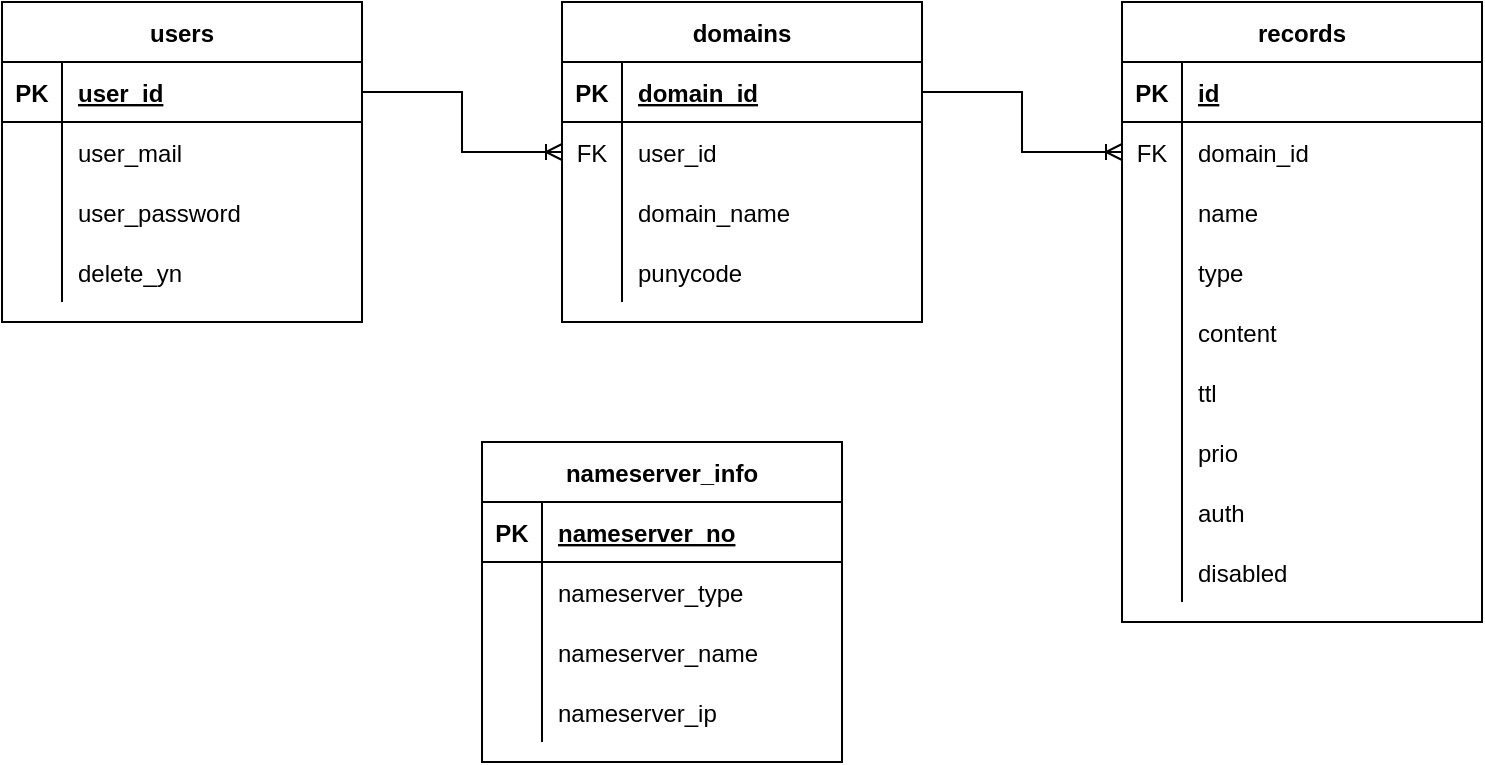 <mxfile version="13.4.2" type="device"><diagram id="LZequXdXT3TugLYsQJGm" name="Page-1"><mxGraphModel dx="1422" dy="793" grid="1" gridSize="10" guides="1" tooltips="1" connect="1" arrows="1" fold="1" page="1" pageScale="1" pageWidth="827" pageHeight="1169" math="0" shadow="0"><root><mxCell id="0"/><mxCell id="1" parent="0"/><mxCell id="EmsBCcDXMR5MSdsfA1tn-17" value="users" style="shape=table;startSize=30;container=1;collapsible=1;childLayout=tableLayout;fixedRows=1;rowLines=0;fontStyle=1;align=center;resizeLast=1;" vertex="1" parent="1"><mxGeometry x="40" y="40" width="180" height="160" as="geometry"/></mxCell><mxCell id="EmsBCcDXMR5MSdsfA1tn-18" value="" style="shape=partialRectangle;collapsible=0;dropTarget=0;pointerEvents=0;fillColor=none;top=0;left=0;bottom=1;right=0;points=[[0,0.5],[1,0.5]];portConstraint=eastwest;" vertex="1" parent="EmsBCcDXMR5MSdsfA1tn-17"><mxGeometry y="30" width="180" height="30" as="geometry"/></mxCell><mxCell id="EmsBCcDXMR5MSdsfA1tn-19" value="PK" style="shape=partialRectangle;connectable=0;fillColor=none;top=0;left=0;bottom=0;right=0;fontStyle=1;overflow=hidden;" vertex="1" parent="EmsBCcDXMR5MSdsfA1tn-18"><mxGeometry width="30" height="30" as="geometry"/></mxCell><mxCell id="EmsBCcDXMR5MSdsfA1tn-20" value="user_id" style="shape=partialRectangle;connectable=0;fillColor=none;top=0;left=0;bottom=0;right=0;align=left;spacingLeft=6;fontStyle=5;overflow=hidden;" vertex="1" parent="EmsBCcDXMR5MSdsfA1tn-18"><mxGeometry x="30" width="150" height="30" as="geometry"/></mxCell><mxCell id="EmsBCcDXMR5MSdsfA1tn-21" value="" style="shape=partialRectangle;collapsible=0;dropTarget=0;pointerEvents=0;fillColor=none;top=0;left=0;bottom=0;right=0;points=[[0,0.5],[1,0.5]];portConstraint=eastwest;" vertex="1" parent="EmsBCcDXMR5MSdsfA1tn-17"><mxGeometry y="60" width="180" height="30" as="geometry"/></mxCell><mxCell id="EmsBCcDXMR5MSdsfA1tn-22" value="" style="shape=partialRectangle;connectable=0;fillColor=none;top=0;left=0;bottom=0;right=0;editable=1;overflow=hidden;" vertex="1" parent="EmsBCcDXMR5MSdsfA1tn-21"><mxGeometry width="30" height="30" as="geometry"/></mxCell><mxCell id="EmsBCcDXMR5MSdsfA1tn-23" value="user_mail" style="shape=partialRectangle;connectable=0;fillColor=none;top=0;left=0;bottom=0;right=0;align=left;spacingLeft=6;overflow=hidden;" vertex="1" parent="EmsBCcDXMR5MSdsfA1tn-21"><mxGeometry x="30" width="150" height="30" as="geometry"/></mxCell><mxCell id="EmsBCcDXMR5MSdsfA1tn-24" value="" style="shape=partialRectangle;collapsible=0;dropTarget=0;pointerEvents=0;fillColor=none;top=0;left=0;bottom=0;right=0;points=[[0,0.5],[1,0.5]];portConstraint=eastwest;" vertex="1" parent="EmsBCcDXMR5MSdsfA1tn-17"><mxGeometry y="90" width="180" height="30" as="geometry"/></mxCell><mxCell id="EmsBCcDXMR5MSdsfA1tn-25" value="" style="shape=partialRectangle;connectable=0;fillColor=none;top=0;left=0;bottom=0;right=0;editable=1;overflow=hidden;" vertex="1" parent="EmsBCcDXMR5MSdsfA1tn-24"><mxGeometry width="30" height="30" as="geometry"/></mxCell><mxCell id="EmsBCcDXMR5MSdsfA1tn-26" value="user_password" style="shape=partialRectangle;connectable=0;fillColor=none;top=0;left=0;bottom=0;right=0;align=left;spacingLeft=6;overflow=hidden;" vertex="1" parent="EmsBCcDXMR5MSdsfA1tn-24"><mxGeometry x="30" width="150" height="30" as="geometry"/></mxCell><mxCell id="EmsBCcDXMR5MSdsfA1tn-27" value="" style="shape=partialRectangle;collapsible=0;dropTarget=0;pointerEvents=0;fillColor=none;top=0;left=0;bottom=0;right=0;points=[[0,0.5],[1,0.5]];portConstraint=eastwest;" vertex="1" parent="EmsBCcDXMR5MSdsfA1tn-17"><mxGeometry y="120" width="180" height="30" as="geometry"/></mxCell><mxCell id="EmsBCcDXMR5MSdsfA1tn-28" value="" style="shape=partialRectangle;connectable=0;fillColor=none;top=0;left=0;bottom=0;right=0;editable=1;overflow=hidden;" vertex="1" parent="EmsBCcDXMR5MSdsfA1tn-27"><mxGeometry width="30" height="30" as="geometry"/></mxCell><mxCell id="EmsBCcDXMR5MSdsfA1tn-29" value="delete_yn" style="shape=partialRectangle;connectable=0;fillColor=none;top=0;left=0;bottom=0;right=0;align=left;spacingLeft=6;overflow=hidden;" vertex="1" parent="EmsBCcDXMR5MSdsfA1tn-27"><mxGeometry x="30" width="150" height="30" as="geometry"/></mxCell><mxCell id="EmsBCcDXMR5MSdsfA1tn-122" value="" style="edgeStyle=elbowEdgeStyle;fontSize=12;html=1;endArrow=ERoneToMany;rounded=0;elbow=vertical;entryX=0;entryY=0.5;entryDx=0;entryDy=0;exitX=1;exitY=0.5;exitDx=0;exitDy=0;" edge="1" parent="1" source="EmsBCcDXMR5MSdsfA1tn-18" target="EmsBCcDXMR5MSdsfA1tn-5"><mxGeometry width="100" height="100" relative="1" as="geometry"><mxPoint x="140" y="390" as="sourcePoint"/><mxPoint x="240" y="290" as="targetPoint"/></mxGeometry></mxCell><mxCell id="EmsBCcDXMR5MSdsfA1tn-123" value="" style="edgeStyle=elbowEdgeStyle;fontSize=12;html=1;endArrow=ERoneToMany;rounded=0;elbow=vertical;entryX=0;entryY=0.5;entryDx=0;entryDy=0;exitX=1;exitY=0.5;exitDx=0;exitDy=0;" edge="1" parent="1" source="EmsBCcDXMR5MSdsfA1tn-2" target="EmsBCcDXMR5MSdsfA1tn-34"><mxGeometry width="100" height="100" relative="1" as="geometry"><mxPoint x="510" y="80" as="sourcePoint"/><mxPoint x="600" y="110" as="targetPoint"/><Array as="points"/></mxGeometry></mxCell><mxCell id="EmsBCcDXMR5MSdsfA1tn-1" value="domains" style="shape=table;startSize=30;container=1;collapsible=1;childLayout=tableLayout;fixedRows=1;rowLines=0;fontStyle=1;align=center;resizeLast=1;" vertex="1" parent="1"><mxGeometry x="320" y="40" width="180" height="160" as="geometry"/></mxCell><mxCell id="EmsBCcDXMR5MSdsfA1tn-2" value="" style="shape=partialRectangle;collapsible=0;dropTarget=0;pointerEvents=0;fillColor=none;top=0;left=0;bottom=1;right=0;points=[[0,0.5],[1,0.5]];portConstraint=eastwest;" vertex="1" parent="EmsBCcDXMR5MSdsfA1tn-1"><mxGeometry y="30" width="180" height="30" as="geometry"/></mxCell><mxCell id="EmsBCcDXMR5MSdsfA1tn-3" value="PK" style="shape=partialRectangle;connectable=0;fillColor=none;top=0;left=0;bottom=0;right=0;fontStyle=1;overflow=hidden;" vertex="1" parent="EmsBCcDXMR5MSdsfA1tn-2"><mxGeometry width="30" height="30" as="geometry"/></mxCell><mxCell id="EmsBCcDXMR5MSdsfA1tn-4" value="domain_id" style="shape=partialRectangle;connectable=0;fillColor=none;top=0;left=0;bottom=0;right=0;align=left;spacingLeft=6;fontStyle=5;overflow=hidden;" vertex="1" parent="EmsBCcDXMR5MSdsfA1tn-2"><mxGeometry x="30" width="150" height="30" as="geometry"/></mxCell><mxCell id="EmsBCcDXMR5MSdsfA1tn-5" value="" style="shape=partialRectangle;collapsible=0;dropTarget=0;pointerEvents=0;fillColor=none;top=0;left=0;bottom=0;right=0;points=[[0,0.5],[1,0.5]];portConstraint=eastwest;" vertex="1" parent="EmsBCcDXMR5MSdsfA1tn-1"><mxGeometry y="60" width="180" height="30" as="geometry"/></mxCell><mxCell id="EmsBCcDXMR5MSdsfA1tn-6" value="FK" style="shape=partialRectangle;connectable=0;fillColor=none;top=0;left=0;bottom=0;right=0;editable=1;overflow=hidden;" vertex="1" parent="EmsBCcDXMR5MSdsfA1tn-5"><mxGeometry width="30" height="30" as="geometry"/></mxCell><mxCell id="EmsBCcDXMR5MSdsfA1tn-7" value="user_id" style="shape=partialRectangle;connectable=0;fillColor=none;top=0;left=0;bottom=0;right=0;align=left;spacingLeft=6;overflow=hidden;" vertex="1" parent="EmsBCcDXMR5MSdsfA1tn-5"><mxGeometry x="30" width="150" height="30" as="geometry"/></mxCell><mxCell id="EmsBCcDXMR5MSdsfA1tn-8" value="" style="shape=partialRectangle;collapsible=0;dropTarget=0;pointerEvents=0;fillColor=none;top=0;left=0;bottom=0;right=0;points=[[0,0.5],[1,0.5]];portConstraint=eastwest;" vertex="1" parent="EmsBCcDXMR5MSdsfA1tn-1"><mxGeometry y="90" width="180" height="30" as="geometry"/></mxCell><mxCell id="EmsBCcDXMR5MSdsfA1tn-9" value="" style="shape=partialRectangle;connectable=0;fillColor=none;top=0;left=0;bottom=0;right=0;editable=1;overflow=hidden;" vertex="1" parent="EmsBCcDXMR5MSdsfA1tn-8"><mxGeometry width="30" height="30" as="geometry"/></mxCell><mxCell id="EmsBCcDXMR5MSdsfA1tn-10" value="domain_name" style="shape=partialRectangle;connectable=0;fillColor=none;top=0;left=0;bottom=0;right=0;align=left;spacingLeft=6;overflow=hidden;" vertex="1" parent="EmsBCcDXMR5MSdsfA1tn-8"><mxGeometry x="30" width="150" height="30" as="geometry"/></mxCell><mxCell id="EmsBCcDXMR5MSdsfA1tn-11" value="" style="shape=partialRectangle;collapsible=0;dropTarget=0;pointerEvents=0;fillColor=none;top=0;left=0;bottom=0;right=0;points=[[0,0.5],[1,0.5]];portConstraint=eastwest;" vertex="1" parent="EmsBCcDXMR5MSdsfA1tn-1"><mxGeometry y="120" width="180" height="30" as="geometry"/></mxCell><mxCell id="EmsBCcDXMR5MSdsfA1tn-12" value="" style="shape=partialRectangle;connectable=0;fillColor=none;top=0;left=0;bottom=0;right=0;editable=1;overflow=hidden;" vertex="1" parent="EmsBCcDXMR5MSdsfA1tn-11"><mxGeometry width="30" height="30" as="geometry"/></mxCell><mxCell id="EmsBCcDXMR5MSdsfA1tn-13" value="punycode" style="shape=partialRectangle;connectable=0;fillColor=none;top=0;left=0;bottom=0;right=0;align=left;spacingLeft=6;overflow=hidden;" vertex="1" parent="EmsBCcDXMR5MSdsfA1tn-11"><mxGeometry x="30" width="150" height="30" as="geometry"/></mxCell><mxCell id="EmsBCcDXMR5MSdsfA1tn-30" value="records" style="shape=table;startSize=30;container=1;collapsible=1;childLayout=tableLayout;fixedRows=1;rowLines=0;fontStyle=1;align=center;resizeLast=1;" vertex="1" parent="1"><mxGeometry x="600" y="40" width="180" height="310" as="geometry"/></mxCell><mxCell id="EmsBCcDXMR5MSdsfA1tn-31" value="" style="shape=partialRectangle;collapsible=0;dropTarget=0;pointerEvents=0;fillColor=none;top=0;left=0;bottom=1;right=0;points=[[0,0.5],[1,0.5]];portConstraint=eastwest;" vertex="1" parent="EmsBCcDXMR5MSdsfA1tn-30"><mxGeometry y="30" width="180" height="30" as="geometry"/></mxCell><mxCell id="EmsBCcDXMR5MSdsfA1tn-32" value="PK" style="shape=partialRectangle;connectable=0;fillColor=none;top=0;left=0;bottom=0;right=0;fontStyle=1;overflow=hidden;" vertex="1" parent="EmsBCcDXMR5MSdsfA1tn-31"><mxGeometry width="30" height="30" as="geometry"/></mxCell><mxCell id="EmsBCcDXMR5MSdsfA1tn-33" value="id" style="shape=partialRectangle;connectable=0;fillColor=none;top=0;left=0;bottom=0;right=0;align=left;spacingLeft=6;fontStyle=5;overflow=hidden;" vertex="1" parent="EmsBCcDXMR5MSdsfA1tn-31"><mxGeometry x="30" width="150" height="30" as="geometry"/></mxCell><mxCell id="EmsBCcDXMR5MSdsfA1tn-34" value="" style="shape=partialRectangle;collapsible=0;dropTarget=0;pointerEvents=0;fillColor=none;top=0;left=0;bottom=0;right=0;points=[[0,0.5],[1,0.5]];portConstraint=eastwest;" vertex="1" parent="EmsBCcDXMR5MSdsfA1tn-30"><mxGeometry y="60" width="180" height="30" as="geometry"/></mxCell><mxCell id="EmsBCcDXMR5MSdsfA1tn-35" value="FK" style="shape=partialRectangle;connectable=0;fillColor=none;top=0;left=0;bottom=0;right=0;editable=1;overflow=hidden;" vertex="1" parent="EmsBCcDXMR5MSdsfA1tn-34"><mxGeometry width="30" height="30" as="geometry"/></mxCell><mxCell id="EmsBCcDXMR5MSdsfA1tn-36" value="domain_id" style="shape=partialRectangle;connectable=0;fillColor=none;top=0;left=0;bottom=0;right=0;align=left;spacingLeft=6;overflow=hidden;" vertex="1" parent="EmsBCcDXMR5MSdsfA1tn-34"><mxGeometry x="30" width="150" height="30" as="geometry"/></mxCell><mxCell id="EmsBCcDXMR5MSdsfA1tn-37" value="" style="shape=partialRectangle;collapsible=0;dropTarget=0;pointerEvents=0;fillColor=none;top=0;left=0;bottom=0;right=0;points=[[0,0.5],[1,0.5]];portConstraint=eastwest;" vertex="1" parent="EmsBCcDXMR5MSdsfA1tn-30"><mxGeometry y="90" width="180" height="30" as="geometry"/></mxCell><mxCell id="EmsBCcDXMR5MSdsfA1tn-38" value="" style="shape=partialRectangle;connectable=0;fillColor=none;top=0;left=0;bottom=0;right=0;editable=1;overflow=hidden;" vertex="1" parent="EmsBCcDXMR5MSdsfA1tn-37"><mxGeometry width="30" height="30" as="geometry"/></mxCell><mxCell id="EmsBCcDXMR5MSdsfA1tn-39" value="name" style="shape=partialRectangle;connectable=0;fillColor=none;top=0;left=0;bottom=0;right=0;align=left;spacingLeft=6;overflow=hidden;" vertex="1" parent="EmsBCcDXMR5MSdsfA1tn-37"><mxGeometry x="30" width="150" height="30" as="geometry"/></mxCell><mxCell id="EmsBCcDXMR5MSdsfA1tn-40" value="" style="shape=partialRectangle;collapsible=0;dropTarget=0;pointerEvents=0;fillColor=none;top=0;left=0;bottom=0;right=0;points=[[0,0.5],[1,0.5]];portConstraint=eastwest;" vertex="1" parent="EmsBCcDXMR5MSdsfA1tn-30"><mxGeometry y="120" width="180" height="30" as="geometry"/></mxCell><mxCell id="EmsBCcDXMR5MSdsfA1tn-41" value="" style="shape=partialRectangle;connectable=0;fillColor=none;top=0;left=0;bottom=0;right=0;editable=1;overflow=hidden;" vertex="1" parent="EmsBCcDXMR5MSdsfA1tn-40"><mxGeometry width="30" height="30" as="geometry"/></mxCell><mxCell id="EmsBCcDXMR5MSdsfA1tn-42" value="type" style="shape=partialRectangle;connectable=0;fillColor=none;top=0;left=0;bottom=0;right=0;align=left;spacingLeft=6;overflow=hidden;" vertex="1" parent="EmsBCcDXMR5MSdsfA1tn-40"><mxGeometry x="30" width="150" height="30" as="geometry"/></mxCell><mxCell id="EmsBCcDXMR5MSdsfA1tn-43" value="" style="shape=partialRectangle;collapsible=0;dropTarget=0;pointerEvents=0;fillColor=none;top=0;left=0;bottom=0;right=0;points=[[0,0.5],[1,0.5]];portConstraint=eastwest;" vertex="1" parent="EmsBCcDXMR5MSdsfA1tn-30"><mxGeometry y="150" width="180" height="30" as="geometry"/></mxCell><mxCell id="EmsBCcDXMR5MSdsfA1tn-44" value="" style="shape=partialRectangle;connectable=0;fillColor=none;top=0;left=0;bottom=0;right=0;editable=1;overflow=hidden;" vertex="1" parent="EmsBCcDXMR5MSdsfA1tn-43"><mxGeometry width="30" height="30" as="geometry"/></mxCell><mxCell id="EmsBCcDXMR5MSdsfA1tn-45" value="content" style="shape=partialRectangle;connectable=0;fillColor=none;top=0;left=0;bottom=0;right=0;align=left;spacingLeft=6;overflow=hidden;" vertex="1" parent="EmsBCcDXMR5MSdsfA1tn-43"><mxGeometry x="30" width="150" height="30" as="geometry"/></mxCell><mxCell id="EmsBCcDXMR5MSdsfA1tn-46" value="" style="shape=partialRectangle;collapsible=0;dropTarget=0;pointerEvents=0;fillColor=none;top=0;left=0;bottom=0;right=0;points=[[0,0.5],[1,0.5]];portConstraint=eastwest;" vertex="1" parent="EmsBCcDXMR5MSdsfA1tn-30"><mxGeometry y="180" width="180" height="30" as="geometry"/></mxCell><mxCell id="EmsBCcDXMR5MSdsfA1tn-47" value="" style="shape=partialRectangle;connectable=0;fillColor=none;top=0;left=0;bottom=0;right=0;editable=1;overflow=hidden;" vertex="1" parent="EmsBCcDXMR5MSdsfA1tn-46"><mxGeometry width="30" height="30" as="geometry"/></mxCell><mxCell id="EmsBCcDXMR5MSdsfA1tn-48" value="ttl" style="shape=partialRectangle;connectable=0;fillColor=none;top=0;left=0;bottom=0;right=0;align=left;spacingLeft=6;overflow=hidden;" vertex="1" parent="EmsBCcDXMR5MSdsfA1tn-46"><mxGeometry x="30" width="150" height="30" as="geometry"/></mxCell><mxCell id="EmsBCcDXMR5MSdsfA1tn-49" value="" style="shape=partialRectangle;collapsible=0;dropTarget=0;pointerEvents=0;fillColor=none;top=0;left=0;bottom=0;right=0;points=[[0,0.5],[1,0.5]];portConstraint=eastwest;" vertex="1" parent="EmsBCcDXMR5MSdsfA1tn-30"><mxGeometry y="210" width="180" height="30" as="geometry"/></mxCell><mxCell id="EmsBCcDXMR5MSdsfA1tn-50" value="" style="shape=partialRectangle;connectable=0;fillColor=none;top=0;left=0;bottom=0;right=0;editable=1;overflow=hidden;" vertex="1" parent="EmsBCcDXMR5MSdsfA1tn-49"><mxGeometry width="30" height="30" as="geometry"/></mxCell><mxCell id="EmsBCcDXMR5MSdsfA1tn-51" value="prio" style="shape=partialRectangle;connectable=0;fillColor=none;top=0;left=0;bottom=0;right=0;align=left;spacingLeft=6;overflow=hidden;" vertex="1" parent="EmsBCcDXMR5MSdsfA1tn-49"><mxGeometry x="30" width="150" height="30" as="geometry"/></mxCell><mxCell id="EmsBCcDXMR5MSdsfA1tn-52" value="" style="shape=partialRectangle;collapsible=0;dropTarget=0;pointerEvents=0;fillColor=none;top=0;left=0;bottom=0;right=0;points=[[0,0.5],[1,0.5]];portConstraint=eastwest;" vertex="1" parent="EmsBCcDXMR5MSdsfA1tn-30"><mxGeometry y="240" width="180" height="30" as="geometry"/></mxCell><mxCell id="EmsBCcDXMR5MSdsfA1tn-53" value="" style="shape=partialRectangle;connectable=0;fillColor=none;top=0;left=0;bottom=0;right=0;editable=1;overflow=hidden;" vertex="1" parent="EmsBCcDXMR5MSdsfA1tn-52"><mxGeometry width="30" height="30" as="geometry"/></mxCell><mxCell id="EmsBCcDXMR5MSdsfA1tn-54" value="auth" style="shape=partialRectangle;connectable=0;fillColor=none;top=0;left=0;bottom=0;right=0;align=left;spacingLeft=6;overflow=hidden;" vertex="1" parent="EmsBCcDXMR5MSdsfA1tn-52"><mxGeometry x="30" width="150" height="30" as="geometry"/></mxCell><mxCell id="EmsBCcDXMR5MSdsfA1tn-55" value="" style="shape=partialRectangle;collapsible=0;dropTarget=0;pointerEvents=0;fillColor=none;top=0;left=0;bottom=0;right=0;points=[[0,0.5],[1,0.5]];portConstraint=eastwest;" vertex="1" parent="EmsBCcDXMR5MSdsfA1tn-30"><mxGeometry y="270" width="180" height="30" as="geometry"/></mxCell><mxCell id="EmsBCcDXMR5MSdsfA1tn-56" value="" style="shape=partialRectangle;connectable=0;fillColor=none;top=0;left=0;bottom=0;right=0;editable=1;overflow=hidden;" vertex="1" parent="EmsBCcDXMR5MSdsfA1tn-55"><mxGeometry width="30" height="30" as="geometry"/></mxCell><mxCell id="EmsBCcDXMR5MSdsfA1tn-57" value="disabled" style="shape=partialRectangle;connectable=0;fillColor=none;top=0;left=0;bottom=0;right=0;align=left;spacingLeft=6;overflow=hidden;" vertex="1" parent="EmsBCcDXMR5MSdsfA1tn-55"><mxGeometry x="30" width="150" height="30" as="geometry"/></mxCell><mxCell id="EmsBCcDXMR5MSdsfA1tn-58" value="nameserver_info" style="shape=table;startSize=30;container=1;collapsible=1;childLayout=tableLayout;fixedRows=1;rowLines=0;fontStyle=1;align=center;resizeLast=1;" vertex="1" parent="1"><mxGeometry x="280" y="260" width="180" height="160" as="geometry"/></mxCell><mxCell id="EmsBCcDXMR5MSdsfA1tn-59" value="" style="shape=partialRectangle;collapsible=0;dropTarget=0;pointerEvents=0;fillColor=none;top=0;left=0;bottom=1;right=0;points=[[0,0.5],[1,0.5]];portConstraint=eastwest;" vertex="1" parent="EmsBCcDXMR5MSdsfA1tn-58"><mxGeometry y="30" width="180" height="30" as="geometry"/></mxCell><mxCell id="EmsBCcDXMR5MSdsfA1tn-60" value="PK" style="shape=partialRectangle;connectable=0;fillColor=none;top=0;left=0;bottom=0;right=0;fontStyle=1;overflow=hidden;" vertex="1" parent="EmsBCcDXMR5MSdsfA1tn-59"><mxGeometry width="30" height="30" as="geometry"/></mxCell><mxCell id="EmsBCcDXMR5MSdsfA1tn-61" value="nameserver_no" style="shape=partialRectangle;connectable=0;fillColor=none;top=0;left=0;bottom=0;right=0;align=left;spacingLeft=6;fontStyle=5;overflow=hidden;" vertex="1" parent="EmsBCcDXMR5MSdsfA1tn-59"><mxGeometry x="30" width="150" height="30" as="geometry"/></mxCell><mxCell id="EmsBCcDXMR5MSdsfA1tn-62" value="" style="shape=partialRectangle;collapsible=0;dropTarget=0;pointerEvents=0;fillColor=none;top=0;left=0;bottom=0;right=0;points=[[0,0.5],[1,0.5]];portConstraint=eastwest;" vertex="1" parent="EmsBCcDXMR5MSdsfA1tn-58"><mxGeometry y="60" width="180" height="30" as="geometry"/></mxCell><mxCell id="EmsBCcDXMR5MSdsfA1tn-63" value="" style="shape=partialRectangle;connectable=0;fillColor=none;top=0;left=0;bottom=0;right=0;editable=1;overflow=hidden;" vertex="1" parent="EmsBCcDXMR5MSdsfA1tn-62"><mxGeometry width="30" height="30" as="geometry"/></mxCell><mxCell id="EmsBCcDXMR5MSdsfA1tn-64" value="nameserver_type" style="shape=partialRectangle;connectable=0;fillColor=none;top=0;left=0;bottom=0;right=0;align=left;spacingLeft=6;overflow=hidden;" vertex="1" parent="EmsBCcDXMR5MSdsfA1tn-62"><mxGeometry x="30" width="150" height="30" as="geometry"/></mxCell><mxCell id="EmsBCcDXMR5MSdsfA1tn-65" value="" style="shape=partialRectangle;collapsible=0;dropTarget=0;pointerEvents=0;fillColor=none;top=0;left=0;bottom=0;right=0;points=[[0,0.5],[1,0.5]];portConstraint=eastwest;" vertex="1" parent="EmsBCcDXMR5MSdsfA1tn-58"><mxGeometry y="90" width="180" height="30" as="geometry"/></mxCell><mxCell id="EmsBCcDXMR5MSdsfA1tn-66" value="" style="shape=partialRectangle;connectable=0;fillColor=none;top=0;left=0;bottom=0;right=0;editable=1;overflow=hidden;" vertex="1" parent="EmsBCcDXMR5MSdsfA1tn-65"><mxGeometry width="30" height="30" as="geometry"/></mxCell><mxCell id="EmsBCcDXMR5MSdsfA1tn-67" value="nameserver_name" style="shape=partialRectangle;connectable=0;fillColor=none;top=0;left=0;bottom=0;right=0;align=left;spacingLeft=6;overflow=hidden;" vertex="1" parent="EmsBCcDXMR5MSdsfA1tn-65"><mxGeometry x="30" width="150" height="30" as="geometry"/></mxCell><mxCell id="EmsBCcDXMR5MSdsfA1tn-68" value="" style="shape=partialRectangle;collapsible=0;dropTarget=0;pointerEvents=0;fillColor=none;top=0;left=0;bottom=0;right=0;points=[[0,0.5],[1,0.5]];portConstraint=eastwest;" vertex="1" parent="EmsBCcDXMR5MSdsfA1tn-58"><mxGeometry y="120" width="180" height="30" as="geometry"/></mxCell><mxCell id="EmsBCcDXMR5MSdsfA1tn-69" value="" style="shape=partialRectangle;connectable=0;fillColor=none;top=0;left=0;bottom=0;right=0;editable=1;overflow=hidden;" vertex="1" parent="EmsBCcDXMR5MSdsfA1tn-68"><mxGeometry width="30" height="30" as="geometry"/></mxCell><mxCell id="EmsBCcDXMR5MSdsfA1tn-70" value="nameserver_ip" style="shape=partialRectangle;connectable=0;fillColor=none;top=0;left=0;bottom=0;right=0;align=left;spacingLeft=6;overflow=hidden;" vertex="1" parent="EmsBCcDXMR5MSdsfA1tn-68"><mxGeometry x="30" width="150" height="30" as="geometry"/></mxCell></root></mxGraphModel></diagram></mxfile>